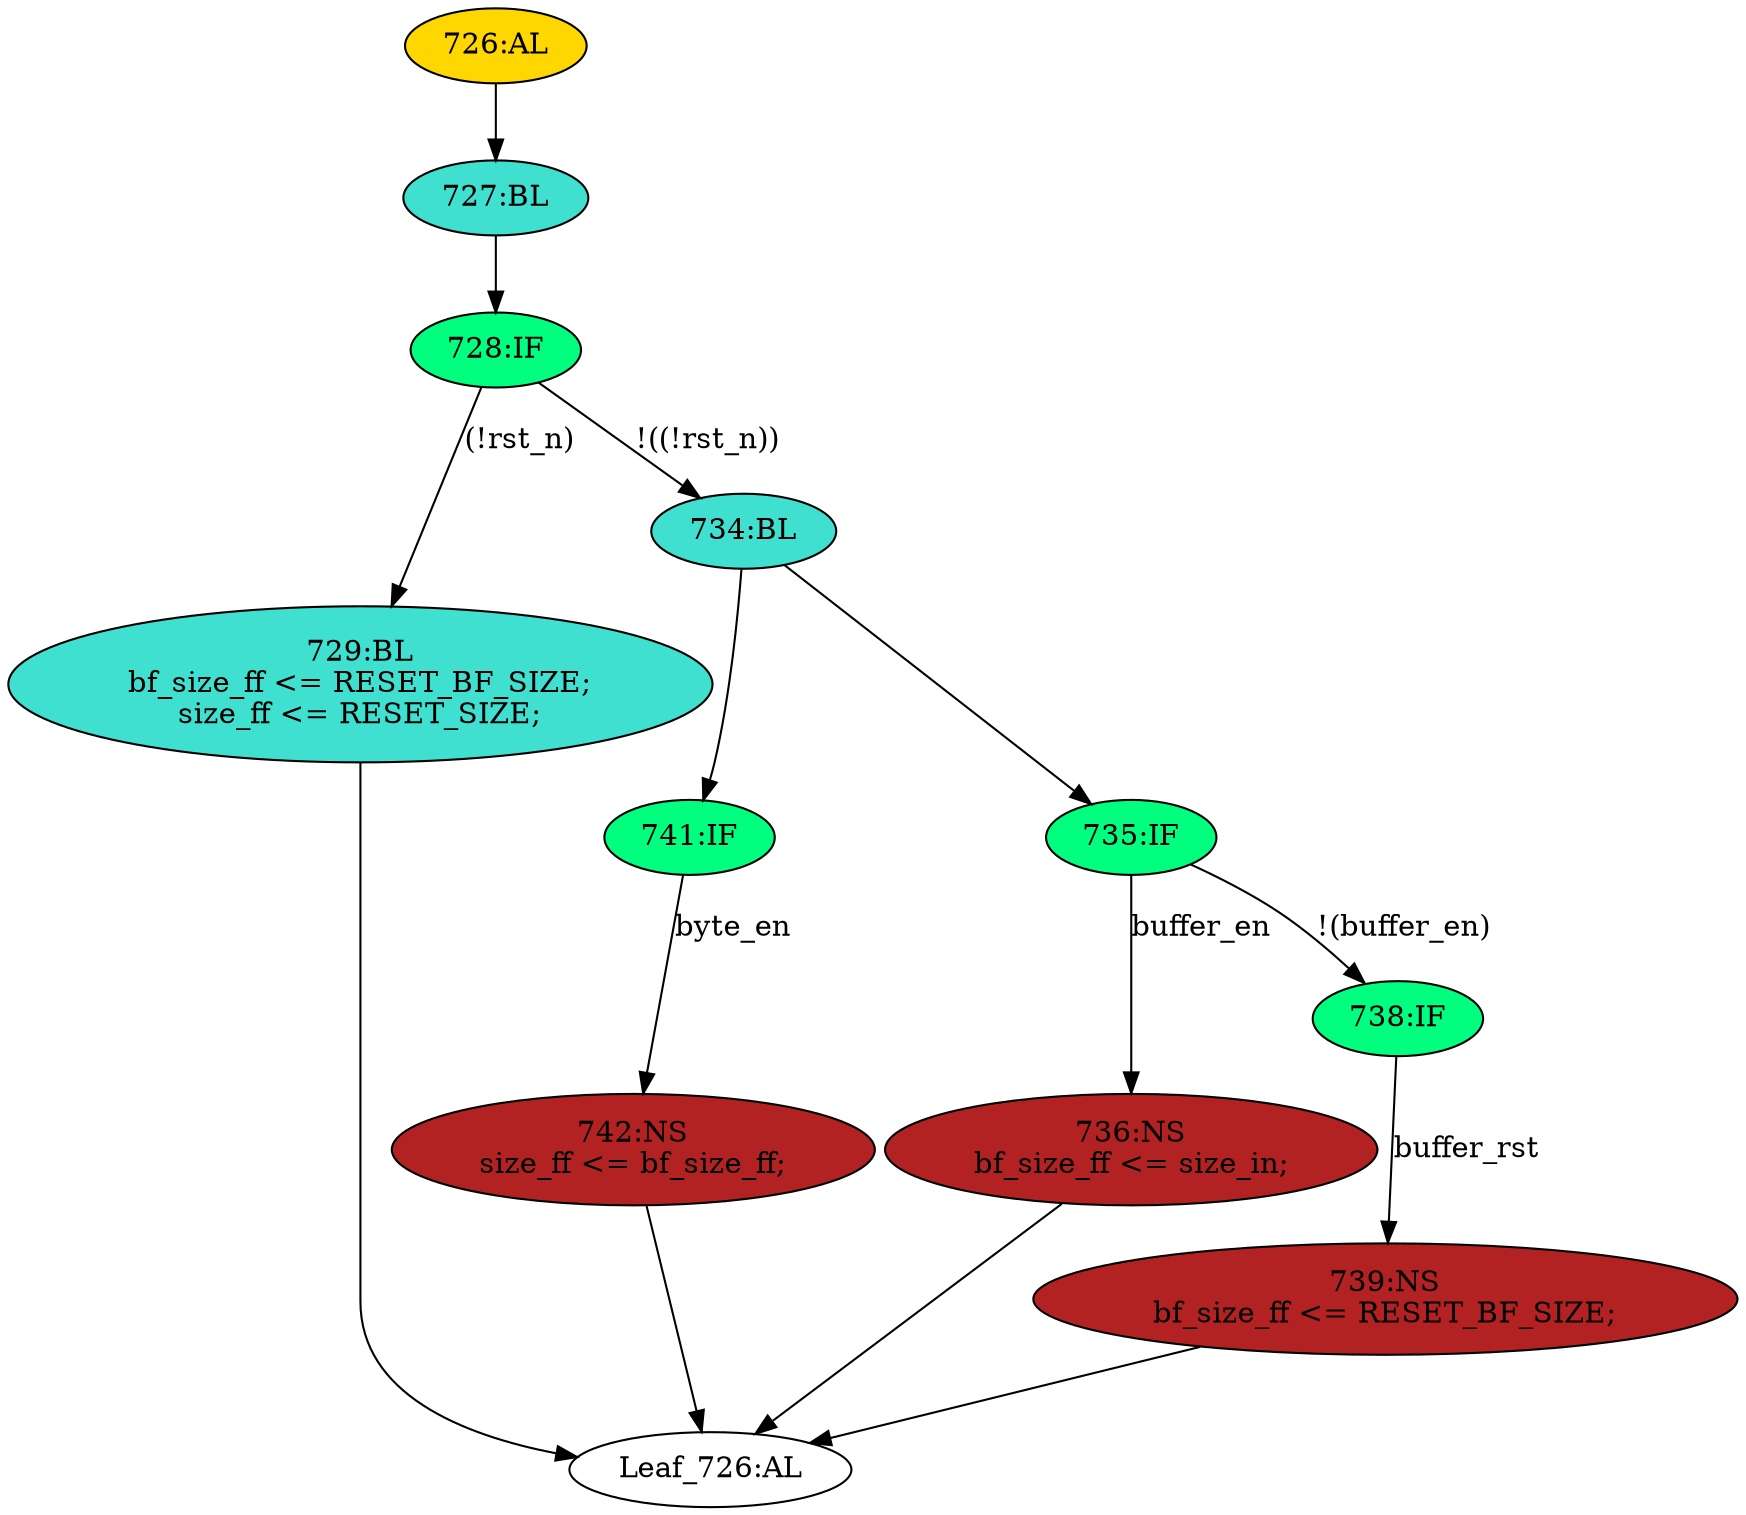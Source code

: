 strict digraph "" {
	node [label="\N"];
	"736:NS"	 [ast="<pyverilog.vparser.ast.NonblockingSubstitution object at 0x7f01261e3910>",
		fillcolor=firebrick,
		label="736:NS
bf_size_ff <= size_in;",
		statements="[<pyverilog.vparser.ast.NonblockingSubstitution object at 0x7f01261e3910>]",
		style=filled,
		typ=NonblockingSubstitution];
	"Leaf_726:AL"	 [def_var="['bf_size_ff', 'size_ff']",
		label="Leaf_726:AL"];
	"736:NS" -> "Leaf_726:AL"	 [cond="[]",
		lineno=None];
	"728:IF"	 [ast="<pyverilog.vparser.ast.IfStatement object at 0x7f0126298b50>",
		fillcolor=springgreen,
		label="728:IF",
		statements="[]",
		style=filled,
		typ=IfStatement];
	"729:BL"	 [ast="<pyverilog.vparser.ast.Block object at 0x7f01261e8a50>",
		fillcolor=turquoise,
		label="729:BL
bf_size_ff <= RESET_BF_SIZE;
size_ff <= RESET_SIZE;",
		statements="[<pyverilog.vparser.ast.NonblockingSubstitution object at 0x7f01261e8a90>, <pyverilog.vparser.ast.NonblockingSubstitution object \
at 0x7f01261e8c10>]",
		style=filled,
		typ=Block];
	"728:IF" -> "729:BL"	 [cond="['rst_n']",
		label="(!rst_n)",
		lineno=728];
	"734:BL"	 [ast="<pyverilog.vparser.ast.Block object at 0x7f01261e8490>",
		fillcolor=turquoise,
		label="734:BL",
		statements="[]",
		style=filled,
		typ=Block];
	"728:IF" -> "734:BL"	 [cond="['rst_n']",
		label="!((!rst_n))",
		lineno=728];
	"729:BL" -> "Leaf_726:AL"	 [cond="[]",
		lineno=None];
	"727:BL"	 [ast="<pyverilog.vparser.ast.Block object at 0x7f01261e8ed0>",
		fillcolor=turquoise,
		label="727:BL",
		statements="[]",
		style=filled,
		typ=Block];
	"727:BL" -> "728:IF"	 [cond="[]",
		lineno=None];
	"726:AL"	 [ast="<pyverilog.vparser.ast.Always object at 0x7f01261e8dd0>",
		clk_sens=False,
		fillcolor=gold,
		label="726:AL",
		sens="['clk']",
		statements="[]",
		style=filled,
		typ=Always,
		use_var="['size_in', 'rst_n', 'buffer_rst', 'RESET_SIZE', 'buffer_en', 'byte_en', 'bf_size_ff', 'RESET_BF_SIZE']"];
	"726:AL" -> "727:BL"	 [cond="[]",
		lineno=None];
	"741:IF"	 [ast="<pyverilog.vparser.ast.IfStatement object at 0x7f01261e8890>",
		fillcolor=springgreen,
		label="741:IF",
		statements="[]",
		style=filled,
		typ=IfStatement];
	"734:BL" -> "741:IF"	 [cond="[]",
		lineno=None];
	"735:IF"	 [ast="<pyverilog.vparser.ast.IfStatement object at 0x7f01261e8450>",
		fillcolor=springgreen,
		label="735:IF",
		statements="[]",
		style=filled,
		typ=IfStatement];
	"734:BL" -> "735:IF"	 [cond="[]",
		lineno=None];
	"742:NS"	 [ast="<pyverilog.vparser.ast.NonblockingSubstitution object at 0x7f01261e88d0>",
		fillcolor=firebrick,
		label="742:NS
size_ff <= bf_size_ff;",
		statements="[<pyverilog.vparser.ast.NonblockingSubstitution object at 0x7f01261e88d0>]",
		style=filled,
		typ=NonblockingSubstitution];
	"741:IF" -> "742:NS"	 [cond="['byte_en']",
		label=byte_en,
		lineno=741];
	"739:NS"	 [ast="<pyverilog.vparser.ast.NonblockingSubstitution object at 0x7f01261e8690>",
		fillcolor=firebrick,
		label="739:NS
bf_size_ff <= RESET_BF_SIZE;",
		statements="[<pyverilog.vparser.ast.NonblockingSubstitution object at 0x7f01261e8690>]",
		style=filled,
		typ=NonblockingSubstitution];
	"739:NS" -> "Leaf_726:AL"	 [cond="[]",
		lineno=None];
	"742:NS" -> "Leaf_726:AL"	 [cond="[]",
		lineno=None];
	"735:IF" -> "736:NS"	 [cond="['buffer_en']",
		label=buffer_en,
		lineno=735];
	"738:IF"	 [ast="<pyverilog.vparser.ast.IfStatement object at 0x7f01261e84d0>",
		fillcolor=springgreen,
		label="738:IF",
		statements="[]",
		style=filled,
		typ=IfStatement];
	"735:IF" -> "738:IF"	 [cond="['buffer_en']",
		label="!(buffer_en)",
		lineno=735];
	"738:IF" -> "739:NS"	 [cond="['buffer_rst']",
		label=buffer_rst,
		lineno=738];
}
